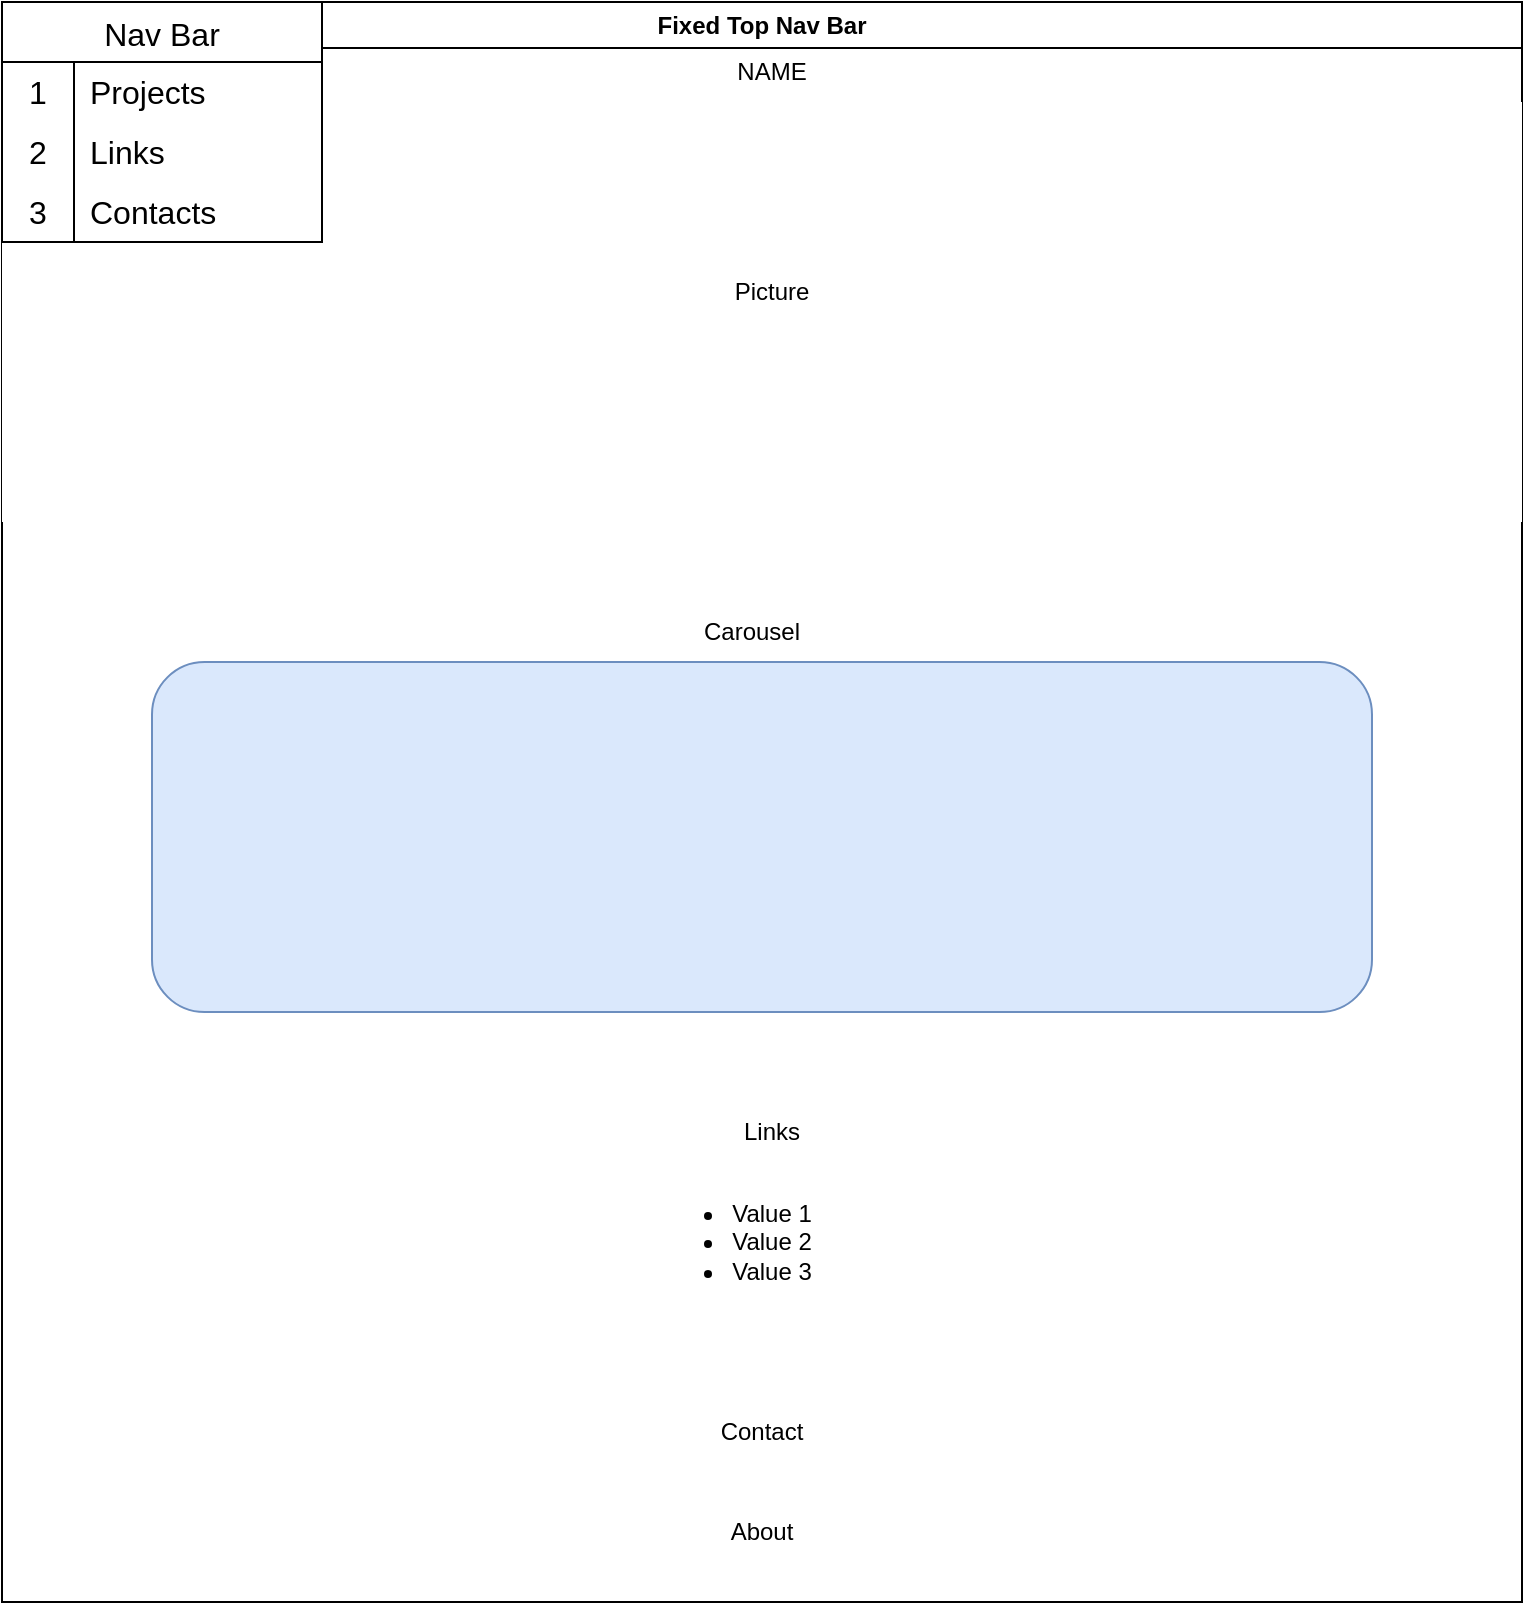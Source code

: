 <mxfile version="28.1.0">
  <diagram name="Page-1" id="mZl_dv6M6F0q-DWZn7aN">
    <mxGraphModel dx="1042" dy="527" grid="1" gridSize="10" guides="1" tooltips="1" connect="1" arrows="1" fold="1" page="1" pageScale="1" pageWidth="850" pageHeight="1100" math="0" shadow="0">
      <root>
        <mxCell id="0" />
        <mxCell id="1" parent="0" />
        <mxCell id="75gAX3Yvoy_RMpak__Cr-1" value="Fixed Top Nav Bar" style="swimlane;whiteSpace=wrap;html=1;" vertex="1" parent="1">
          <mxGeometry x="45" y="10" width="760" height="800" as="geometry" />
        </mxCell>
        <mxCell id="75gAX3Yvoy_RMpak__Cr-12" value="" style="rounded=0;whiteSpace=wrap;html=1;fillColor=default;strokeColor=none;" vertex="1" parent="75gAX3Yvoy_RMpak__Cr-1">
          <mxGeometry y="50" width="760" height="210" as="geometry" />
        </mxCell>
        <mxCell id="75gAX3Yvoy_RMpak__Cr-14" value="Picture" style="text;html=1;align=center;verticalAlign=middle;whiteSpace=wrap;rounded=0;" vertex="1" parent="75gAX3Yvoy_RMpak__Cr-1">
          <mxGeometry x="355" y="130" width="60" height="30" as="geometry" />
        </mxCell>
        <mxCell id="75gAX3Yvoy_RMpak__Cr-13" value="NAME" style="text;html=1;align=center;verticalAlign=middle;whiteSpace=wrap;rounded=0;" vertex="1" parent="75gAX3Yvoy_RMpak__Cr-1">
          <mxGeometry x="355" y="20" width="60" height="30" as="geometry" />
        </mxCell>
        <mxCell id="75gAX3Yvoy_RMpak__Cr-15" value="Carousel" style="text;html=1;align=center;verticalAlign=middle;whiteSpace=wrap;rounded=0;" vertex="1" parent="75gAX3Yvoy_RMpak__Cr-1">
          <mxGeometry x="345" y="300" width="60" height="30" as="geometry" />
        </mxCell>
        <mxCell id="75gAX3Yvoy_RMpak__Cr-2" value="Nav Bar" style="shape=table;startSize=30;container=1;collapsible=0;childLayout=tableLayout;fixedRows=1;rowLines=0;fontStyle=0;strokeColor=default;fontSize=16;fillColor=default;" vertex="1" parent="75gAX3Yvoy_RMpak__Cr-1">
          <mxGeometry width="160" height="120" as="geometry" />
        </mxCell>
        <mxCell id="75gAX3Yvoy_RMpak__Cr-3" value="" style="shape=tableRow;horizontal=0;startSize=0;swimlaneHead=0;swimlaneBody=0;top=0;left=0;bottom=0;right=0;collapsible=0;dropTarget=0;fillColor=none;points=[[0,0.5],[1,0.5]];portConstraint=eastwest;strokeColor=inherit;fontSize=16;" vertex="1" parent="75gAX3Yvoy_RMpak__Cr-2">
          <mxGeometry y="30" width="160" height="30" as="geometry" />
        </mxCell>
        <mxCell id="75gAX3Yvoy_RMpak__Cr-4" value="1" style="shape=partialRectangle;html=1;whiteSpace=wrap;connectable=0;fillColor=none;top=0;left=0;bottom=0;right=0;overflow=hidden;pointerEvents=1;strokeColor=inherit;fontSize=16;" vertex="1" parent="75gAX3Yvoy_RMpak__Cr-3">
          <mxGeometry width="36" height="30" as="geometry">
            <mxRectangle width="36" height="30" as="alternateBounds" />
          </mxGeometry>
        </mxCell>
        <mxCell id="75gAX3Yvoy_RMpak__Cr-5" value="Projects" style="shape=partialRectangle;html=1;whiteSpace=wrap;connectable=0;fillColor=none;top=0;left=0;bottom=0;right=0;align=left;spacingLeft=6;overflow=hidden;strokeColor=inherit;fontSize=16;" vertex="1" parent="75gAX3Yvoy_RMpak__Cr-3">
          <mxGeometry x="36" width="124" height="30" as="geometry">
            <mxRectangle width="124" height="30" as="alternateBounds" />
          </mxGeometry>
        </mxCell>
        <mxCell id="75gAX3Yvoy_RMpak__Cr-6" value="" style="shape=tableRow;horizontal=0;startSize=0;swimlaneHead=0;swimlaneBody=0;top=0;left=0;bottom=0;right=0;collapsible=0;dropTarget=0;fillColor=none;points=[[0,0.5],[1,0.5]];portConstraint=eastwest;strokeColor=inherit;fontSize=16;" vertex="1" parent="75gAX3Yvoy_RMpak__Cr-2">
          <mxGeometry y="60" width="160" height="30" as="geometry" />
        </mxCell>
        <mxCell id="75gAX3Yvoy_RMpak__Cr-7" value="2" style="shape=partialRectangle;html=1;whiteSpace=wrap;connectable=0;fillColor=none;top=0;left=0;bottom=0;right=0;overflow=hidden;strokeColor=inherit;fontSize=16;" vertex="1" parent="75gAX3Yvoy_RMpak__Cr-6">
          <mxGeometry width="36" height="30" as="geometry">
            <mxRectangle width="36" height="30" as="alternateBounds" />
          </mxGeometry>
        </mxCell>
        <mxCell id="75gAX3Yvoy_RMpak__Cr-8" value="Links" style="shape=partialRectangle;html=1;whiteSpace=wrap;connectable=0;fillColor=none;top=0;left=0;bottom=0;right=0;align=left;spacingLeft=6;overflow=hidden;strokeColor=inherit;fontSize=16;" vertex="1" parent="75gAX3Yvoy_RMpak__Cr-6">
          <mxGeometry x="36" width="124" height="30" as="geometry">
            <mxRectangle width="124" height="30" as="alternateBounds" />
          </mxGeometry>
        </mxCell>
        <mxCell id="75gAX3Yvoy_RMpak__Cr-9" value="" style="shape=tableRow;horizontal=0;startSize=0;swimlaneHead=0;swimlaneBody=0;top=0;left=0;bottom=0;right=0;collapsible=0;dropTarget=0;fillColor=none;points=[[0,0.5],[1,0.5]];portConstraint=eastwest;strokeColor=inherit;fontSize=16;" vertex="1" parent="75gAX3Yvoy_RMpak__Cr-2">
          <mxGeometry y="90" width="160" height="30" as="geometry" />
        </mxCell>
        <mxCell id="75gAX3Yvoy_RMpak__Cr-10" value="3" style="shape=partialRectangle;html=1;whiteSpace=wrap;connectable=0;fillColor=none;top=0;left=0;bottom=0;right=0;overflow=hidden;strokeColor=inherit;fontSize=16;" vertex="1" parent="75gAX3Yvoy_RMpak__Cr-9">
          <mxGeometry width="36" height="30" as="geometry">
            <mxRectangle width="36" height="30" as="alternateBounds" />
          </mxGeometry>
        </mxCell>
        <mxCell id="75gAX3Yvoy_RMpak__Cr-11" value="Contacts" style="shape=partialRectangle;html=1;whiteSpace=wrap;connectable=0;fillColor=none;top=0;left=0;bottom=0;right=0;align=left;spacingLeft=6;overflow=hidden;strokeColor=inherit;fontSize=16;" vertex="1" parent="75gAX3Yvoy_RMpak__Cr-9">
          <mxGeometry x="36" width="124" height="30" as="geometry">
            <mxRectangle width="124" height="30" as="alternateBounds" />
          </mxGeometry>
        </mxCell>
        <mxCell id="75gAX3Yvoy_RMpak__Cr-17" value="" style="rounded=1;whiteSpace=wrap;html=1;fillColor=#dae8fc;fillStyle=auto;strokeColor=#6c8ebf;" vertex="1" parent="75gAX3Yvoy_RMpak__Cr-1">
          <mxGeometry x="75" y="330" width="610" height="175" as="geometry" />
        </mxCell>
        <mxCell id="75gAX3Yvoy_RMpak__Cr-18" value="&lt;ul&gt;&lt;li&gt;Value 1&lt;/li&gt;&lt;li&gt;Value 2&lt;/li&gt;&lt;li&gt;Value 3&lt;/li&gt;&lt;/ul&gt;" style="text;strokeColor=none;fillColor=none;html=1;whiteSpace=wrap;verticalAlign=middle;overflow=hidden;align=center;" vertex="1" parent="75gAX3Yvoy_RMpak__Cr-1">
          <mxGeometry x="315" y="580" width="100" height="80" as="geometry" />
        </mxCell>
        <mxCell id="75gAX3Yvoy_RMpak__Cr-19" value="Links" style="text;html=1;align=center;verticalAlign=middle;whiteSpace=wrap;rounded=0;" vertex="1" parent="75gAX3Yvoy_RMpak__Cr-1">
          <mxGeometry x="355" y="550" width="60" height="30" as="geometry" />
        </mxCell>
        <mxCell id="75gAX3Yvoy_RMpak__Cr-20" value="Contact" style="text;html=1;align=center;verticalAlign=middle;whiteSpace=wrap;rounded=0;" vertex="1" parent="75gAX3Yvoy_RMpak__Cr-1">
          <mxGeometry x="350" y="700" width="60" height="30" as="geometry" />
        </mxCell>
        <mxCell id="75gAX3Yvoy_RMpak__Cr-21" value="About" style="text;html=1;align=center;verticalAlign=middle;whiteSpace=wrap;rounded=0;" vertex="1" parent="75gAX3Yvoy_RMpak__Cr-1">
          <mxGeometry x="350" y="750" width="60" height="30" as="geometry" />
        </mxCell>
      </root>
    </mxGraphModel>
  </diagram>
</mxfile>
